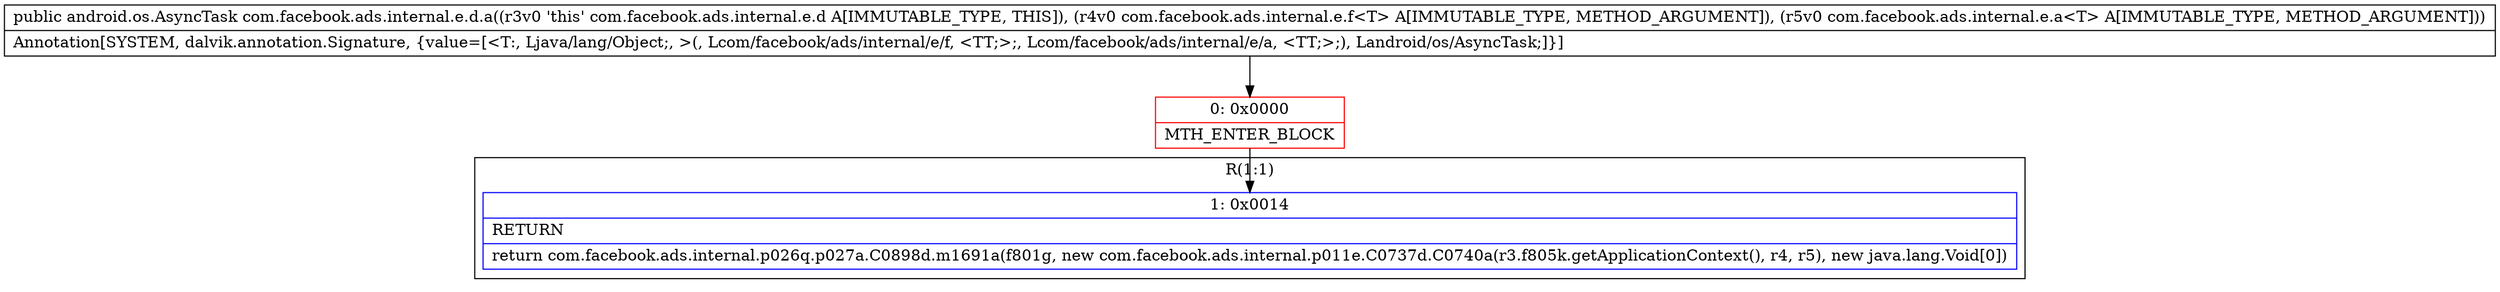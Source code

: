 digraph "CFG forcom.facebook.ads.internal.e.d.a(Lcom\/facebook\/ads\/internal\/e\/f;Lcom\/facebook\/ads\/internal\/e\/a;)Landroid\/os\/AsyncTask;" {
subgraph cluster_Region_729754954 {
label = "R(1:1)";
node [shape=record,color=blue];
Node_1 [shape=record,label="{1\:\ 0x0014|RETURN\l|return com.facebook.ads.internal.p026q.p027a.C0898d.m1691a(f801g, new com.facebook.ads.internal.p011e.C0737d.C0740a(r3.f805k.getApplicationContext(), r4, r5), new java.lang.Void[0])\l}"];
}
Node_0 [shape=record,color=red,label="{0\:\ 0x0000|MTH_ENTER_BLOCK\l}"];
MethodNode[shape=record,label="{public android.os.AsyncTask com.facebook.ads.internal.e.d.a((r3v0 'this' com.facebook.ads.internal.e.d A[IMMUTABLE_TYPE, THIS]), (r4v0 com.facebook.ads.internal.e.f\<T\> A[IMMUTABLE_TYPE, METHOD_ARGUMENT]), (r5v0 com.facebook.ads.internal.e.a\<T\> A[IMMUTABLE_TYPE, METHOD_ARGUMENT]))  | Annotation[SYSTEM, dalvik.annotation.Signature, \{value=[\<T:, Ljava\/lang\/Object;, \>(, Lcom\/facebook\/ads\/internal\/e\/f, \<TT;\>;, Lcom\/facebook\/ads\/internal\/e\/a, \<TT;\>;), Landroid\/os\/AsyncTask;]\}]\l}"];
MethodNode -> Node_0;
Node_0 -> Node_1;
}

